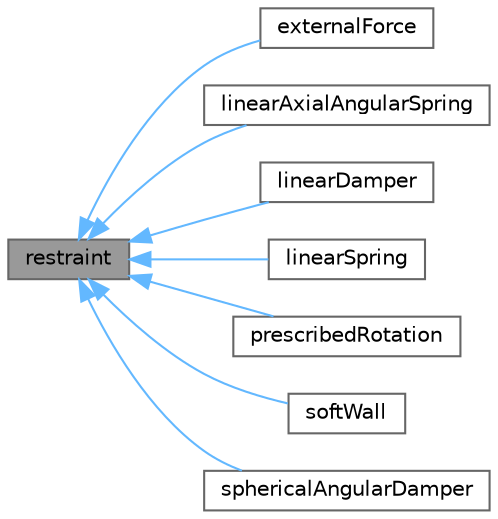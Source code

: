 digraph "restraint"
{
 // LATEX_PDF_SIZE
  bgcolor="transparent";
  edge [fontname=Helvetica,fontsize=10,labelfontname=Helvetica,labelfontsize=10];
  node [fontname=Helvetica,fontsize=10,shape=box,height=0.2,width=0.4];
  rankdir="LR";
  Node1 [id="Node000001",label="restraint",height=0.2,width=0.4,color="gray40", fillcolor="grey60", style="filled", fontcolor="black",tooltip="Base class for defining restraints for rigid-body dynamics."];
  Node1 -> Node2 [id="edge1_Node000001_Node000002",dir="back",color="steelblue1",style="solid",tooltip=" "];
  Node2 [id="Node000002",label="externalForce",height=0.2,width=0.4,color="gray40", fillcolor="white", style="filled",URL="$classFoam_1_1RBD_1_1restraints_1_1externalForce.html",tooltip="Time-dependent external force restraint using Function1."];
  Node1 -> Node3 [id="edge2_Node000001_Node000003",dir="back",color="steelblue1",style="solid",tooltip=" "];
  Node3 [id="Node000003",label="linearAxialAngularSpring",height=0.2,width=0.4,color="gray40", fillcolor="white", style="filled",URL="$classFoam_1_1RBD_1_1restraints_1_1linearAxialAngularSpring.html",tooltip="Linear axial angular spring restraint."];
  Node1 -> Node4 [id="edge3_Node000001_Node000004",dir="back",color="steelblue1",style="solid",tooltip=" "];
  Node4 [id="Node000004",label="linearDamper",height=0.2,width=0.4,color="gray40", fillcolor="white", style="filled",URL="$classFoam_1_1RBD_1_1restraints_1_1linearDamper.html",tooltip="Linear damper restraint. Operates in the local frame of the body."];
  Node1 -> Node5 [id="edge4_Node000001_Node000005",dir="back",color="steelblue1",style="solid",tooltip=" "];
  Node5 [id="Node000005",label="linearSpring",height=0.2,width=0.4,color="gray40", fillcolor="white", style="filled",URL="$classFoam_1_1RBD_1_1restraints_1_1linearSpring.html",tooltip="Linear spring restraint."];
  Node1 -> Node6 [id="edge5_Node000001_Node000006",dir="back",color="steelblue1",style="solid",tooltip=" "];
  Node6 [id="Node000006",label="prescribedRotation",height=0.2,width=0.4,color="gray40", fillcolor="white", style="filled",URL="$classFoam_1_1RBD_1_1restraints_1_1prescribedRotation.html",tooltip="Restraint setting angular velocity of the rigid body. Developed from the linear axial angular spring ..."];
  Node1 -> Node7 [id="edge6_Node000001_Node000007",dir="back",color="steelblue1",style="solid",tooltip=" "];
  Node7 [id="Node000007",label="softWall",height=0.2,width=0.4,color="gray40", fillcolor="white", style="filled",URL="$classFoam_1_1RBD_1_1restraints_1_1softWall.html",tooltip="Soft wall is a Damper-Linear spring restraint. Acts as a \"soft\" wall when the distance between 'ancho..."];
  Node1 -> Node8 [id="edge7_Node000001_Node000008",dir="back",color="steelblue1",style="solid",tooltip=" "];
  Node8 [id="Node000008",label="sphericalAngularDamper",height=0.2,width=0.4,color="gray40", fillcolor="white", style="filled",URL="$classFoam_1_1RBD_1_1restraints_1_1sphericalAngularDamper.html",tooltip="Spherical angular damper restraint. Operates in the local frame of the body."];
}
